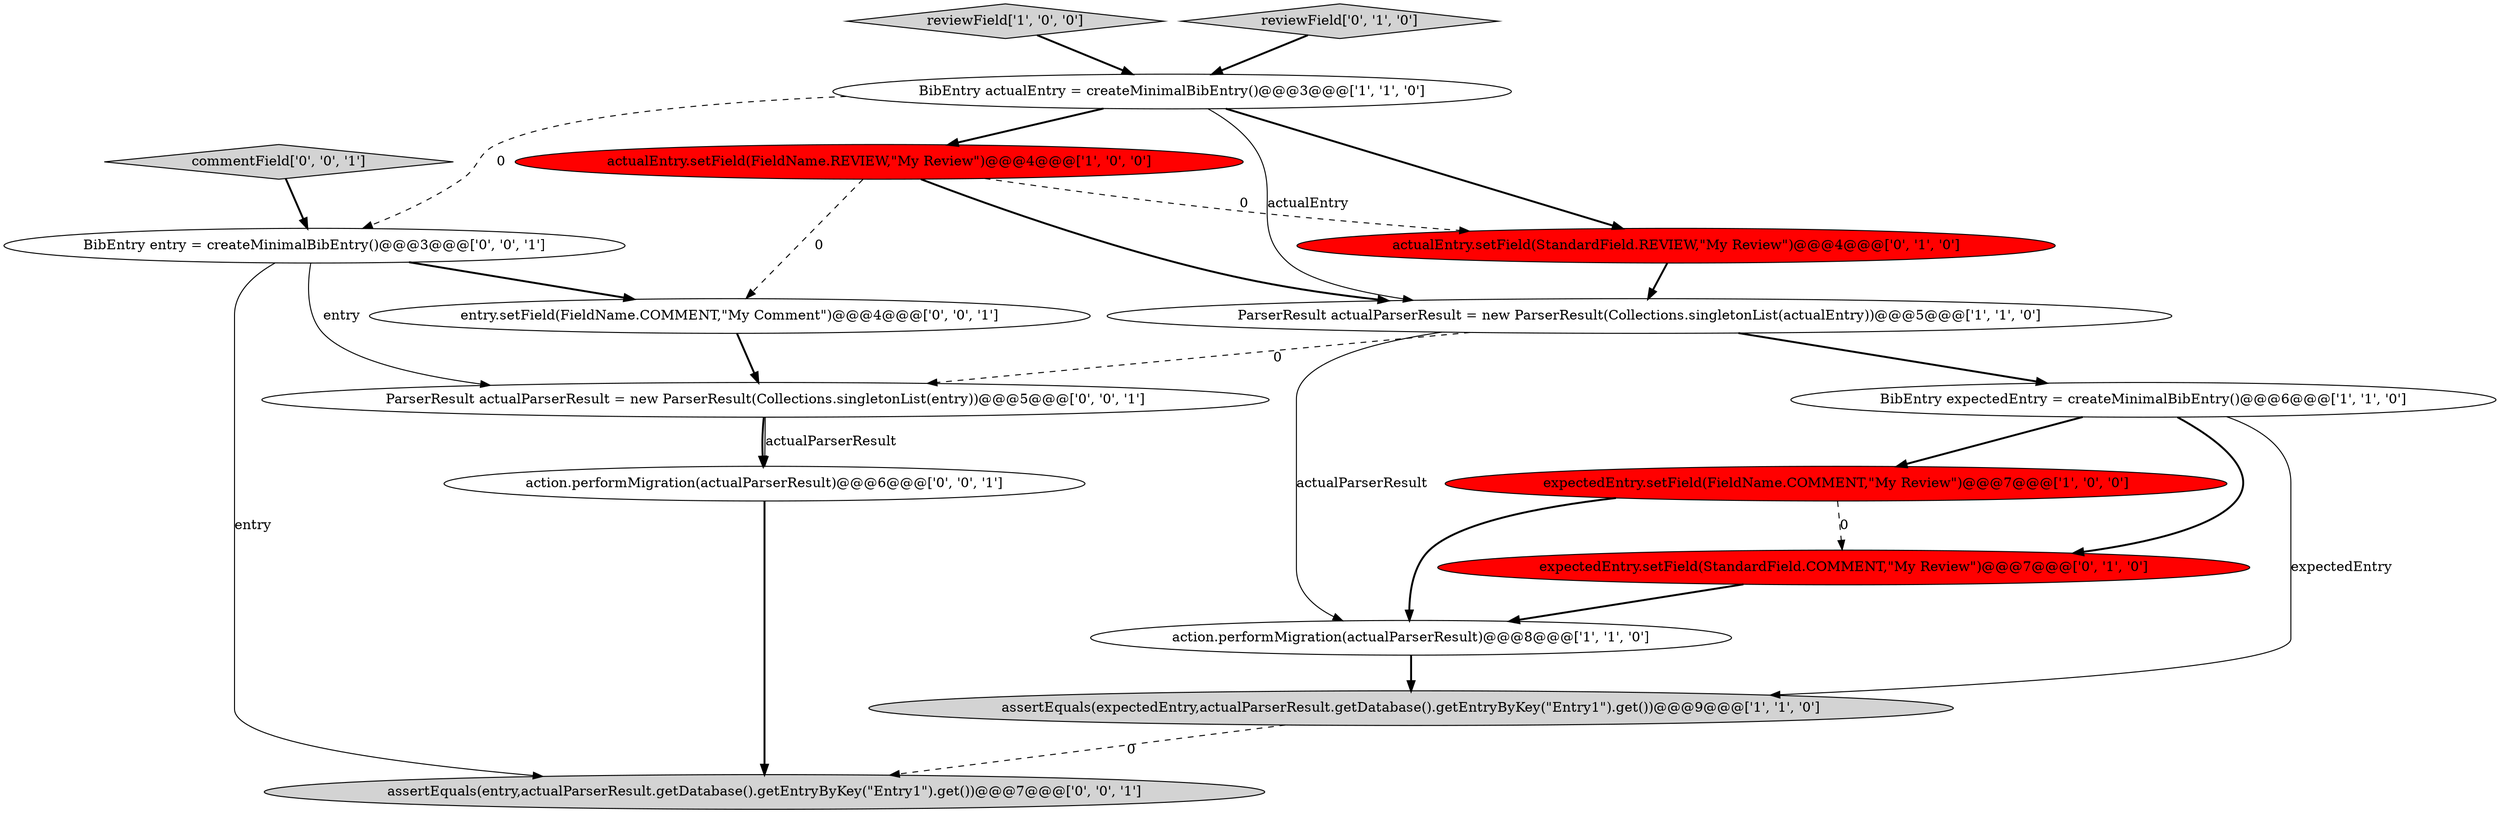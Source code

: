 digraph {
6 [style = filled, label = "reviewField['1', '0', '0']", fillcolor = lightgray, shape = diamond image = "AAA0AAABBB1BBB"];
10 [style = filled, label = "expectedEntry.setField(StandardField.COMMENT,\"My Review\")@@@7@@@['0', '1', '0']", fillcolor = red, shape = ellipse image = "AAA1AAABBB2BBB"];
2 [style = filled, label = "actualEntry.setField(FieldName.REVIEW,\"My Review\")@@@4@@@['1', '0', '0']", fillcolor = red, shape = ellipse image = "AAA1AAABBB1BBB"];
15 [style = filled, label = "BibEntry entry = createMinimalBibEntry()@@@3@@@['0', '0', '1']", fillcolor = white, shape = ellipse image = "AAA0AAABBB3BBB"];
7 [style = filled, label = "BibEntry expectedEntry = createMinimalBibEntry()@@@6@@@['1', '1', '0']", fillcolor = white, shape = ellipse image = "AAA0AAABBB1BBB"];
8 [style = filled, label = "reviewField['0', '1', '0']", fillcolor = lightgray, shape = diamond image = "AAA0AAABBB2BBB"];
3 [style = filled, label = "ParserResult actualParserResult = new ParserResult(Collections.singletonList(actualEntry))@@@5@@@['1', '1', '0']", fillcolor = white, shape = ellipse image = "AAA0AAABBB1BBB"];
12 [style = filled, label = "assertEquals(entry,actualParserResult.getDatabase().getEntryByKey(\"Entry1\").get())@@@7@@@['0', '0', '1']", fillcolor = lightgray, shape = ellipse image = "AAA0AAABBB3BBB"];
5 [style = filled, label = "expectedEntry.setField(FieldName.COMMENT,\"My Review\")@@@7@@@['1', '0', '0']", fillcolor = red, shape = ellipse image = "AAA1AAABBB1BBB"];
14 [style = filled, label = "ParserResult actualParserResult = new ParserResult(Collections.singletonList(entry))@@@5@@@['0', '0', '1']", fillcolor = white, shape = ellipse image = "AAA0AAABBB3BBB"];
13 [style = filled, label = "entry.setField(FieldName.COMMENT,\"My Comment\")@@@4@@@['0', '0', '1']", fillcolor = white, shape = ellipse image = "AAA0AAABBB3BBB"];
11 [style = filled, label = "commentField['0', '0', '1']", fillcolor = lightgray, shape = diamond image = "AAA0AAABBB3BBB"];
1 [style = filled, label = "BibEntry actualEntry = createMinimalBibEntry()@@@3@@@['1', '1', '0']", fillcolor = white, shape = ellipse image = "AAA0AAABBB1BBB"];
16 [style = filled, label = "action.performMigration(actualParserResult)@@@6@@@['0', '0', '1']", fillcolor = white, shape = ellipse image = "AAA0AAABBB3BBB"];
4 [style = filled, label = "assertEquals(expectedEntry,actualParserResult.getDatabase().getEntryByKey(\"Entry1\").get())@@@9@@@['1', '1', '0']", fillcolor = lightgray, shape = ellipse image = "AAA0AAABBB1BBB"];
9 [style = filled, label = "actualEntry.setField(StandardField.REVIEW,\"My Review\")@@@4@@@['0', '1', '0']", fillcolor = red, shape = ellipse image = "AAA1AAABBB2BBB"];
0 [style = filled, label = "action.performMigration(actualParserResult)@@@8@@@['1', '1', '0']", fillcolor = white, shape = ellipse image = "AAA0AAABBB1BBB"];
15->12 [style = solid, label="entry"];
14->16 [style = bold, label=""];
14->16 [style = solid, label="actualParserResult"];
15->13 [style = bold, label=""];
7->10 [style = bold, label=""];
1->3 [style = solid, label="actualEntry"];
1->15 [style = dashed, label="0"];
2->3 [style = bold, label=""];
3->0 [style = solid, label="actualParserResult"];
11->15 [style = bold, label=""];
1->9 [style = bold, label=""];
4->12 [style = dashed, label="0"];
15->14 [style = solid, label="entry"];
8->1 [style = bold, label=""];
6->1 [style = bold, label=""];
7->5 [style = bold, label=""];
7->4 [style = solid, label="expectedEntry"];
5->0 [style = bold, label=""];
3->7 [style = bold, label=""];
5->10 [style = dashed, label="0"];
0->4 [style = bold, label=""];
2->9 [style = dashed, label="0"];
2->13 [style = dashed, label="0"];
10->0 [style = bold, label=""];
9->3 [style = bold, label=""];
1->2 [style = bold, label=""];
3->14 [style = dashed, label="0"];
13->14 [style = bold, label=""];
16->12 [style = bold, label=""];
}
